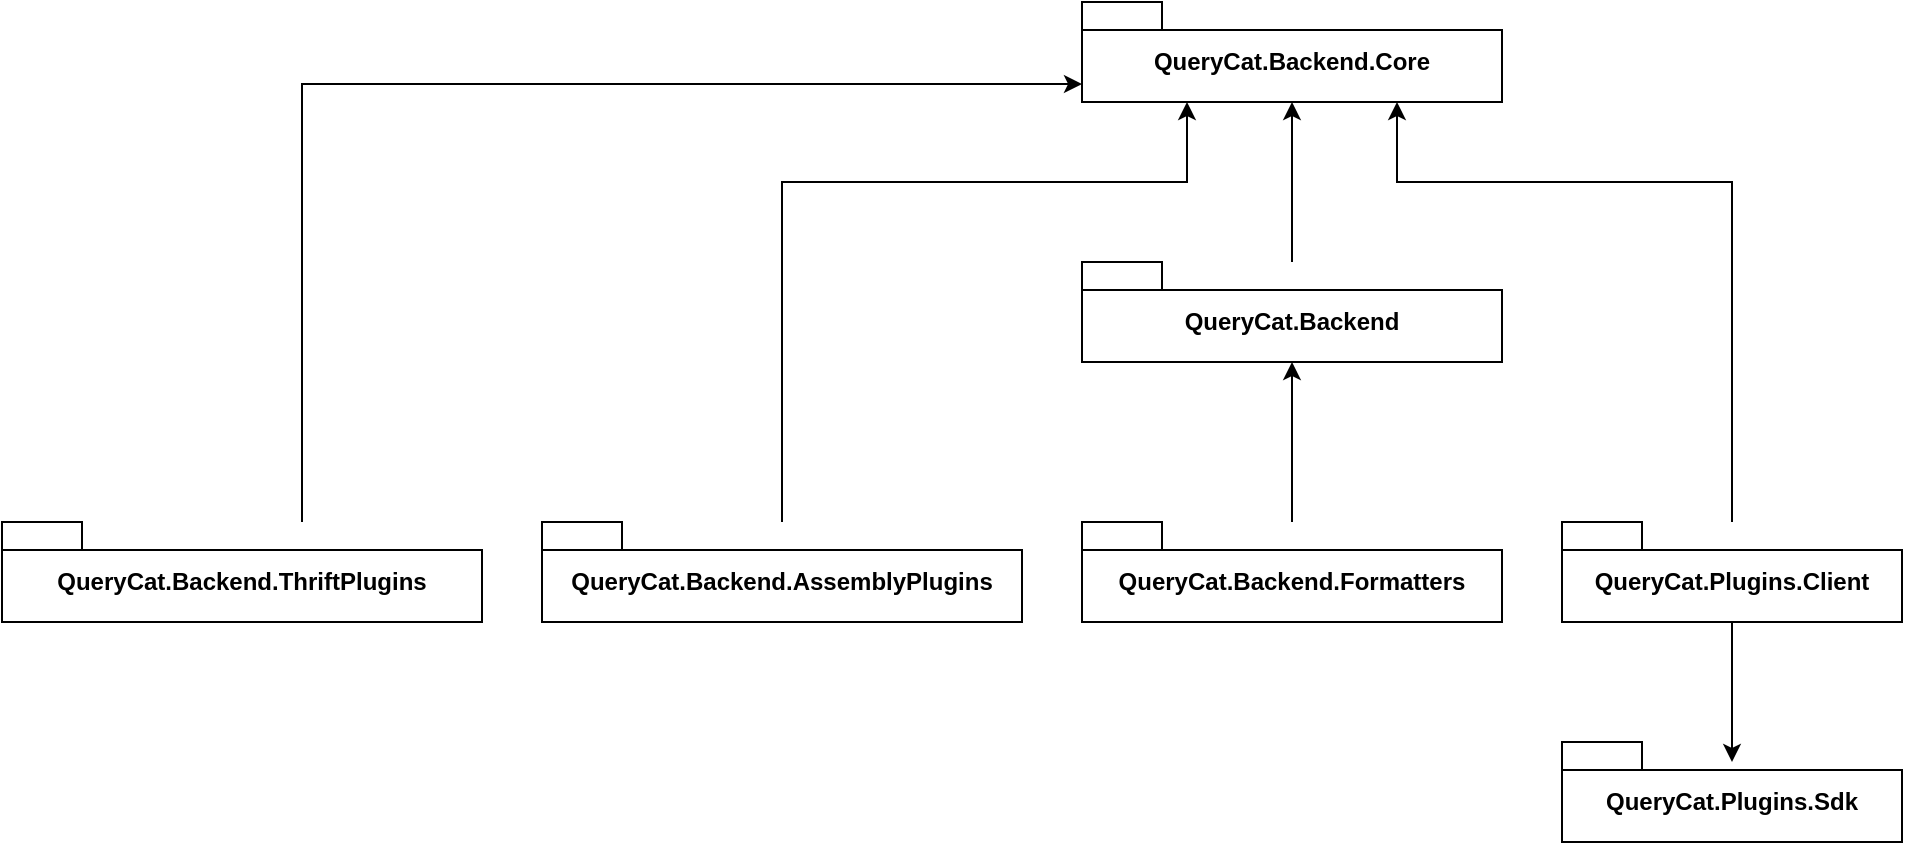 <mxfile version="22.1.15" type="device" pages="2">
  <diagram name="Assemblies" id="rb1qJuwsDuCPxz0sYHoZ">
    <mxGraphModel dx="1731" dy="904" grid="1" gridSize="10" guides="1" tooltips="1" connect="1" arrows="1" fold="1" page="1" pageScale="1" pageWidth="1169" pageHeight="827" math="0" shadow="0">
      <root>
        <mxCell id="0" />
        <mxCell id="1" parent="0" />
        <mxCell id="SF3ByNkvD3jIpYbKdaim-1" value="QueryCat.Backend" style="shape=folder;fontStyle=1;spacingTop=10;tabWidth=40;tabHeight=14;tabPosition=left;html=1;whiteSpace=wrap;" parent="1" vertex="1">
          <mxGeometry x="580" y="180" width="210" height="50" as="geometry" />
        </mxCell>
        <mxCell id="SF3ByNkvD3jIpYbKdaim-2" value="QueryCat.Plugins.Sdk" style="shape=folder;fontStyle=1;spacingTop=10;tabWidth=40;tabHeight=14;tabPosition=left;html=1;whiteSpace=wrap;" parent="1" vertex="1">
          <mxGeometry x="820" y="420" width="170" height="50" as="geometry" />
        </mxCell>
        <mxCell id="SF3ByNkvD3jIpYbKdaim-3" value="QueryCat.Plugins.Client" style="shape=folder;fontStyle=1;spacingTop=10;tabWidth=40;tabHeight=14;tabPosition=left;html=1;whiteSpace=wrap;" parent="1" vertex="1">
          <mxGeometry x="820" y="310" width="170" height="50" as="geometry" />
        </mxCell>
        <mxCell id="SF3ByNkvD3jIpYbKdaim-6" value="QueryCat.Backend.AssemblyPlugins" style="shape=folder;fontStyle=1;spacingTop=10;tabWidth=40;tabHeight=14;tabPosition=left;html=1;whiteSpace=wrap;" parent="1" vertex="1">
          <mxGeometry x="310" y="310" width="240" height="50" as="geometry" />
        </mxCell>
        <mxCell id="kq8XK7I7vVmzzYCbRRpb-1" value="QueryCat.Backend.Core" style="shape=folder;fontStyle=1;spacingTop=10;tabWidth=40;tabHeight=14;tabPosition=left;html=1;whiteSpace=wrap;" parent="1" vertex="1">
          <mxGeometry x="580" y="50" width="210" height="50" as="geometry" />
        </mxCell>
        <mxCell id="kq8XK7I7vVmzzYCbRRpb-2" style="edgeStyle=orthogonalEdgeStyle;rounded=0;orthogonalLoop=1;jettySize=auto;html=1;entryX=0.5;entryY=1;entryDx=0;entryDy=0;entryPerimeter=0;" parent="1" source="SF3ByNkvD3jIpYbKdaim-1" target="kq8XK7I7vVmzzYCbRRpb-1" edge="1">
          <mxGeometry relative="1" as="geometry" />
        </mxCell>
        <mxCell id="kq8XK7I7vVmzzYCbRRpb-3" value="QueryCat.Backend.Formatters" style="shape=folder;fontStyle=1;spacingTop=10;tabWidth=40;tabHeight=14;tabPosition=left;html=1;whiteSpace=wrap;" parent="1" vertex="1">
          <mxGeometry x="580" y="310" width="210" height="50" as="geometry" />
        </mxCell>
        <mxCell id="kq8XK7I7vVmzzYCbRRpb-7" style="edgeStyle=orthogonalEdgeStyle;rounded=0;orthogonalLoop=1;jettySize=auto;html=1;entryX=0.5;entryY=0.2;entryDx=0;entryDy=0;entryPerimeter=0;" parent="1" source="SF3ByNkvD3jIpYbKdaim-3" target="SF3ByNkvD3jIpYbKdaim-2" edge="1">
          <mxGeometry relative="1" as="geometry" />
        </mxCell>
        <mxCell id="kq8XK7I7vVmzzYCbRRpb-8" style="edgeStyle=orthogonalEdgeStyle;rounded=0;orthogonalLoop=1;jettySize=auto;html=1;entryX=0.5;entryY=1;entryDx=0;entryDy=0;entryPerimeter=0;" parent="1" source="kq8XK7I7vVmzzYCbRRpb-3" target="SF3ByNkvD3jIpYbKdaim-1" edge="1">
          <mxGeometry relative="1" as="geometry" />
        </mxCell>
        <mxCell id="kq8XK7I7vVmzzYCbRRpb-11" value="QueryCat.Backend.ThriftPlugins" style="shape=folder;fontStyle=1;spacingTop=10;tabWidth=40;tabHeight=14;tabPosition=left;html=1;whiteSpace=wrap;" parent="1" vertex="1">
          <mxGeometry x="40" y="310" width="240" height="50" as="geometry" />
        </mxCell>
        <mxCell id="kq8XK7I7vVmzzYCbRRpb-12" style="edgeStyle=orthogonalEdgeStyle;rounded=0;orthogonalLoop=1;jettySize=auto;html=1;entryX=0.25;entryY=1;entryDx=0;entryDy=0;entryPerimeter=0;" parent="1" source="SF3ByNkvD3jIpYbKdaim-6" target="kq8XK7I7vVmzzYCbRRpb-1" edge="1">
          <mxGeometry relative="1" as="geometry">
            <Array as="points">
              <mxPoint x="430" y="140" />
              <mxPoint x="633" y="140" />
            </Array>
          </mxGeometry>
        </mxCell>
        <mxCell id="kq8XK7I7vVmzzYCbRRpb-13" style="edgeStyle=orthogonalEdgeStyle;rounded=0;orthogonalLoop=1;jettySize=auto;html=1;entryX=0;entryY=0;entryDx=0;entryDy=41;entryPerimeter=0;" parent="1" source="kq8XK7I7vVmzzYCbRRpb-11" target="kq8XK7I7vVmzzYCbRRpb-1" edge="1">
          <mxGeometry relative="1" as="geometry">
            <Array as="points">
              <mxPoint x="190" y="91" />
            </Array>
          </mxGeometry>
        </mxCell>
        <mxCell id="kq8XK7I7vVmzzYCbRRpb-15" style="edgeStyle=orthogonalEdgeStyle;rounded=0;orthogonalLoop=1;jettySize=auto;html=1;entryX=0.75;entryY=1;entryDx=0;entryDy=0;entryPerimeter=0;" parent="1" source="SF3ByNkvD3jIpYbKdaim-3" target="kq8XK7I7vVmzzYCbRRpb-1" edge="1">
          <mxGeometry relative="1" as="geometry">
            <Array as="points">
              <mxPoint x="905" y="140" />
              <mxPoint x="738" y="140" />
            </Array>
          </mxGeometry>
        </mxCell>
      </root>
    </mxGraphModel>
  </diagram>
  <diagram id="KEQ2qm30NgNrspHeh11l" name="Modules">
    <mxGraphModel dx="577" dy="301" grid="1" gridSize="10" guides="1" tooltips="1" connect="1" arrows="1" fold="1" page="1" pageScale="1" pageWidth="827" pageHeight="1169" math="0" shadow="0">
      <root>
        <mxCell id="0" />
        <mxCell id="1" parent="0" />
        <mxCell id="RqQ6MRDJMx_zk9gh335q-3" value="Ast" style="shape=folder;fontStyle=1;spacingTop=10;tabWidth=40;tabHeight=14;tabPosition=left;html=1;whiteSpace=wrap;" parent="1" vertex="1">
          <mxGeometry x="80" y="150" width="110" height="50" as="geometry" />
        </mxCell>
        <mxCell id="RqQ6MRDJMx_zk9gh335q-4" value="Commands" style="shape=folder;fontStyle=1;spacingTop=10;tabWidth=40;tabHeight=14;tabPosition=left;html=1;whiteSpace=wrap;" parent="1" vertex="1">
          <mxGeometry x="304" y="440" width="110" height="50" as="geometry" />
        </mxCell>
        <mxCell id="RqQ6MRDJMx_zk9gh335q-6" value="Formatters" style="shape=folder;fontStyle=1;spacingTop=10;tabWidth=40;tabHeight=14;tabPosition=left;html=1;whiteSpace=wrap;" parent="1" vertex="1">
          <mxGeometry x="304" y="250" width="110" height="50" as="geometry" />
        </mxCell>
        <mxCell id="RqQ6MRDJMx_zk9gh335q-7" value="Functions Manager" style="shape=folder;fontStyle=1;spacingTop=10;tabWidth=40;tabHeight=14;tabPosition=left;html=1;whiteSpace=wrap;" parent="1" vertex="1">
          <mxGeometry x="80" y="340" width="110" height="50" as="geometry" />
        </mxCell>
        <mxCell id="QY7OvBNyQV91RV3Imyn4-4" style="edgeStyle=orthogonalEdgeStyle;rounded=0;orthogonalLoop=1;jettySize=auto;html=1;" parent="1" source="RqQ6MRDJMx_zk9gh335q-10" target="RqQ6MRDJMx_zk9gh335q-3" edge="1">
          <mxGeometry relative="1" as="geometry" />
        </mxCell>
        <mxCell id="RqQ6MRDJMx_zk9gh335q-10" value="Parser" style="shape=folder;fontStyle=1;spacingTop=10;tabWidth=40;tabHeight=14;tabPosition=left;html=1;whiteSpace=wrap;" parent="1" vertex="1">
          <mxGeometry x="80" y="250" width="110" height="50" as="geometry" />
        </mxCell>
        <mxCell id="RqQ6MRDJMx_zk9gh335q-11" value="Relational" style="shape=folder;fontStyle=1;spacingTop=10;tabWidth=40;tabHeight=14;tabPosition=left;html=1;whiteSpace=wrap;" parent="1" vertex="1">
          <mxGeometry x="560" y="150" width="110" height="50" as="geometry" />
        </mxCell>
        <mxCell id="Oo79QUMhOrTY-YeKU34B-1" style="edgeStyle=orthogonalEdgeStyle;rounded=0;orthogonalLoop=1;jettySize=auto;html=1;" parent="1" source="RqQ6MRDJMx_zk9gh335q-12" target="RqQ6MRDJMx_zk9gh335q-11" edge="1">
          <mxGeometry relative="1" as="geometry" />
        </mxCell>
        <mxCell id="RqQ6MRDJMx_zk9gh335q-12" value="Storage" style="shape=folder;fontStyle=1;spacingTop=10;tabWidth=40;tabHeight=14;tabPosition=left;html=1;whiteSpace=wrap;" parent="1" vertex="1">
          <mxGeometry x="304" y="150" width="110" height="50" as="geometry" />
        </mxCell>
        <mxCell id="RqQ6MRDJMx_zk9gh335q-13" value="Core.Types" style="shape=folder;fontStyle=1;spacingTop=10;tabWidth=40;tabHeight=14;tabPosition=left;html=1;whiteSpace=wrap;" parent="1" vertex="1">
          <mxGeometry x="220" y="570" width="110" height="50" as="geometry" />
        </mxCell>
        <mxCell id="Oo79QUMhOrTY-YeKU34B-22" style="edgeStyle=orthogonalEdgeStyle;rounded=0;orthogonalLoop=1;jettySize=auto;html=1;" parent="1" source="RqQ6MRDJMx_zk9gh335q-14" target="RqQ6MRDJMx_zk9gh335q-13" edge="1">
          <mxGeometry relative="1" as="geometry" />
        </mxCell>
        <mxCell id="RqQ6MRDJMx_zk9gh335q-14" value="Core.Data" style="shape=folder;fontStyle=1;spacingTop=10;tabWidth=40;tabHeight=14;tabPosition=left;html=1;whiteSpace=wrap;" parent="1" vertex="1">
          <mxGeometry x="414" y="570" width="110" height="50" as="geometry" />
        </mxCell>
        <mxCell id="QY7OvBNyQV91RV3Imyn4-18" style="edgeStyle=orthogonalEdgeStyle;rounded=0;orthogonalLoop=1;jettySize=auto;html=1;" parent="1" source="QY7OvBNyQV91RV3Imyn4-17" target="RqQ6MRDJMx_zk9gh335q-13" edge="1">
          <mxGeometry relative="1" as="geometry">
            <Array as="points">
              <mxPoint x="375" y="660" />
              <mxPoint x="305" y="660" />
            </Array>
          </mxGeometry>
        </mxCell>
        <mxCell id="QY7OvBNyQV91RV3Imyn4-17" value="Core.Functions" style="shape=folder;fontStyle=1;spacingTop=10;tabWidth=40;tabHeight=14;tabPosition=left;html=1;whiteSpace=wrap;" parent="1" vertex="1">
          <mxGeometry x="304" y="750" width="110" height="50" as="geometry" />
        </mxCell>
        <mxCell id="mHjCVHghGXU0lw5J1lys-6" value="Inputs" style="shape=folder;fontStyle=1;spacingTop=10;tabWidth=40;tabHeight=14;tabPosition=left;html=1;whiteSpace=wrap;" parent="1" vertex="1">
          <mxGeometry x="304" y="340" width="110" height="50" as="geometry" />
        </mxCell>
        <mxCell id="mHjCVHghGXU0lw5J1lys-7" value="Plugins Manager" style="shape=folder;fontStyle=1;spacingTop=10;tabWidth=40;tabHeight=14;tabPosition=left;html=1;whiteSpace=wrap;" parent="1" vertex="1">
          <mxGeometry x="80" y="440" width="110" height="50" as="geometry" />
        </mxCell>
        <mxCell id="Oo79QUMhOrTY-YeKU34B-2" style="edgeStyle=orthogonalEdgeStyle;rounded=0;orthogonalLoop=1;jettySize=auto;html=1;entryX=0;entryY=0;entryDx=0;entryDy=32;entryPerimeter=0;" parent="1" source="RqQ6MRDJMx_zk9gh335q-7" target="RqQ6MRDJMx_zk9gh335q-3" edge="1">
          <mxGeometry relative="1" as="geometry">
            <Array as="points">
              <mxPoint x="20" y="375" />
              <mxPoint x="20" y="182" />
            </Array>
          </mxGeometry>
        </mxCell>
        <mxCell id="RqQ6MRDJMx_zk9gh335q-8" value="Indexes" style="shape=folder;fontStyle=1;spacingTop=10;tabWidth=40;tabHeight=14;tabPosition=left;html=1;whiteSpace=wrap;" parent="1" vertex="1">
          <mxGeometry x="560" y="340" width="110" height="50" as="geometry" />
        </mxCell>
        <mxCell id="Oo79QUMhOrTY-YeKU34B-10" style="edgeStyle=orthogonalEdgeStyle;rounded=0;orthogonalLoop=1;jettySize=auto;html=1;entryX=0.5;entryY=1;entryDx=0;entryDy=0;entryPerimeter=0;" parent="1" source="RqQ6MRDJMx_zk9gh335q-4" target="RqQ6MRDJMx_zk9gh335q-8" edge="1">
          <mxGeometry relative="1" as="geometry" />
        </mxCell>
        <mxCell id="Oo79QUMhOrTY-YeKU34B-14" style="edgeStyle=orthogonalEdgeStyle;rounded=0;orthogonalLoop=1;jettySize=auto;html=1;entryX=0.25;entryY=1;entryDx=0;entryDy=0;entryPerimeter=0;" parent="1" source="RqQ6MRDJMx_zk9gh335q-6" target="RqQ6MRDJMx_zk9gh335q-11" edge="1">
          <mxGeometry relative="1" as="geometry" />
        </mxCell>
        <mxCell id="Oo79QUMhOrTY-YeKU34B-15" style="edgeStyle=orthogonalEdgeStyle;rounded=0;orthogonalLoop=1;jettySize=auto;html=1;entryX=0;entryY=0;entryDx=110;entryDy=32;entryPerimeter=0;" parent="1" source="RqQ6MRDJMx_zk9gh335q-4" target="RqQ6MRDJMx_zk9gh335q-3" edge="1">
          <mxGeometry relative="1" as="geometry" />
        </mxCell>
        <mxCell id="Oo79QUMhOrTY-YeKU34B-23" style="edgeStyle=orthogonalEdgeStyle;rounded=0;orthogonalLoop=1;jettySize=auto;html=1;" parent="1" source="Oo79QUMhOrTY-YeKU34B-17" target="RqQ6MRDJMx_zk9gh335q-14" edge="1">
          <mxGeometry relative="1" as="geometry" />
        </mxCell>
        <mxCell id="Oo79QUMhOrTY-YeKU34B-17" value="Core.Fetch" style="shape=folder;fontStyle=1;spacingTop=10;tabWidth=40;tabHeight=14;tabPosition=left;html=1;whiteSpace=wrap;" parent="1" vertex="1">
          <mxGeometry x="80" y="670" width="110" height="50" as="geometry" />
        </mxCell>
        <mxCell id="Oo79QUMhOrTY-YeKU34B-25" style="edgeStyle=orthogonalEdgeStyle;rounded=0;orthogonalLoop=1;jettySize=auto;html=1;entryX=0.25;entryY=1;entryDx=0;entryDy=0;entryPerimeter=0;" parent="1" source="QY7OvBNyQV91RV3Imyn4-17" target="RqQ6MRDJMx_zk9gh335q-14" edge="1">
          <mxGeometry relative="1" as="geometry">
            <Array as="points">
              <mxPoint x="375" y="660" />
              <mxPoint x="442" y="660" />
            </Array>
          </mxGeometry>
        </mxCell>
        <mxCell id="Oo79QUMhOrTY-YeKU34B-26" style="edgeStyle=orthogonalEdgeStyle;rounded=0;orthogonalLoop=1;jettySize=auto;html=1;entryX=0.25;entryY=1;entryDx=0;entryDy=0;entryPerimeter=0;" parent="1" source="Oo79QUMhOrTY-YeKU34B-17" target="RqQ6MRDJMx_zk9gh335q-13" edge="1">
          <mxGeometry relative="1" as="geometry" />
        </mxCell>
        <mxCell id="Oo79QUMhOrTY-YeKU34B-27" value="Core.Indexes" style="shape=folder;fontStyle=1;spacingTop=10;tabWidth=40;tabHeight=14;tabPosition=left;html=1;whiteSpace=wrap;" parent="1" vertex="1">
          <mxGeometry x="560" y="670" width="110" height="50" as="geometry" />
        </mxCell>
        <mxCell id="Oo79QUMhOrTY-YeKU34B-28" style="edgeStyle=orthogonalEdgeStyle;rounded=0;orthogonalLoop=1;jettySize=auto;html=1;entryX=0.75;entryY=1;entryDx=0;entryDy=0;entryPerimeter=0;" parent="1" source="Oo79QUMhOrTY-YeKU34B-27" target="RqQ6MRDJMx_zk9gh335q-14" edge="1">
          <mxGeometry relative="1" as="geometry" />
        </mxCell>
        <mxCell id="Oo79QUMhOrTY-YeKU34B-29" value="Core.Plugins" style="shape=folder;fontStyle=1;spacingTop=10;tabWidth=40;tabHeight=14;tabPosition=left;html=1;whiteSpace=wrap;" parent="1" vertex="1">
          <mxGeometry x="80" y="750" width="110" height="50" as="geometry" />
        </mxCell>
        <mxCell id="Oo79QUMhOrTY-YeKU34B-30" style="edgeStyle=orthogonalEdgeStyle;rounded=0;orthogonalLoop=1;jettySize=auto;html=1;entryX=0.5;entryY=1;entryDx=0;entryDy=0;entryPerimeter=0;" parent="1" source="RqQ6MRDJMx_zk9gh335q-8" target="RqQ6MRDJMx_zk9gh335q-11" edge="1">
          <mxGeometry relative="1" as="geometry" />
        </mxCell>
        <mxCell id="Oo79QUMhOrTY-YeKU34B-31" style="edgeStyle=orthogonalEdgeStyle;rounded=0;orthogonalLoop=1;jettySize=auto;html=1;entryX=0.5;entryY=1;entryDx=0;entryDy=0;entryPerimeter=0;" parent="1" source="RqQ6MRDJMx_zk9gh335q-6" target="RqQ6MRDJMx_zk9gh335q-12" edge="1">
          <mxGeometry relative="1" as="geometry" />
        </mxCell>
        <mxCell id="Oo79QUMhOrTY-YeKU34B-32" style="edgeStyle=orthogonalEdgeStyle;rounded=0;orthogonalLoop=1;jettySize=auto;html=1;entryX=0;entryY=0;entryDx=110;entryDy=32;entryPerimeter=0;" parent="1" source="RqQ6MRDJMx_zk9gh335q-4" target="RqQ6MRDJMx_zk9gh335q-11" edge="1">
          <mxGeometry relative="1" as="geometry">
            <Array as="points">
              <mxPoint x="700" y="465" />
              <mxPoint x="700" y="182" />
            </Array>
          </mxGeometry>
        </mxCell>
        <mxCell id="Oo79QUMhOrTY-YeKU34B-33" value="Backend" style="text;html=1;strokeColor=#d6b656;fillColor=#fff2cc;align=left;verticalAlign=middle;whiteSpace=wrap;rounded=0;fontStyle=1;fontSize=16;" parent="1" vertex="1">
          <mxGeometry x="10" y="10" width="810" height="30" as="geometry" />
        </mxCell>
        <mxCell id="Oo79QUMhOrTY-YeKU34B-34" value="Backend.Core" style="text;html=1;strokeColor=#d6b656;fillColor=#fff2cc;align=left;verticalAlign=middle;whiteSpace=wrap;rounded=0;fontStyle=1;fontSize=16;" parent="1" vertex="1">
          <mxGeometry x="10" y="510" width="810" height="30" as="geometry" />
        </mxCell>
        <mxCell id="HVHlCpGD-6i4DF6RYJ7a-2" style="edgeStyle=orthogonalEdgeStyle;rounded=0;orthogonalLoop=1;jettySize=auto;html=1;" edge="1" parent="1" source="HVHlCpGD-6i4DF6RYJ7a-1" target="RqQ6MRDJMx_zk9gh335q-3">
          <mxGeometry relative="1" as="geometry" />
        </mxCell>
        <mxCell id="HVHlCpGD-6i4DF6RYJ7a-3" style="edgeStyle=orthogonalEdgeStyle;rounded=0;orthogonalLoop=1;jettySize=auto;html=1;" edge="1" parent="1" source="HVHlCpGD-6i4DF6RYJ7a-1" target="RqQ6MRDJMx_zk9gh335q-11">
          <mxGeometry relative="1" as="geometry" />
        </mxCell>
        <mxCell id="HVHlCpGD-6i4DF6RYJ7a-4" style="edgeStyle=orthogonalEdgeStyle;rounded=0;orthogonalLoop=1;jettySize=auto;html=1;" edge="1" parent="1" source="HVHlCpGD-6i4DF6RYJ7a-1" target="RqQ6MRDJMx_zk9gh335q-12">
          <mxGeometry relative="1" as="geometry" />
        </mxCell>
        <mxCell id="HVHlCpGD-6i4DF6RYJ7a-1" value="Execution" style="shape=folder;fontStyle=1;spacingTop=10;tabWidth=40;tabHeight=14;tabPosition=left;html=1;whiteSpace=wrap;" vertex="1" parent="1">
          <mxGeometry x="304" y="50" width="110" height="50" as="geometry" />
        </mxCell>
      </root>
    </mxGraphModel>
  </diagram>
</mxfile>
